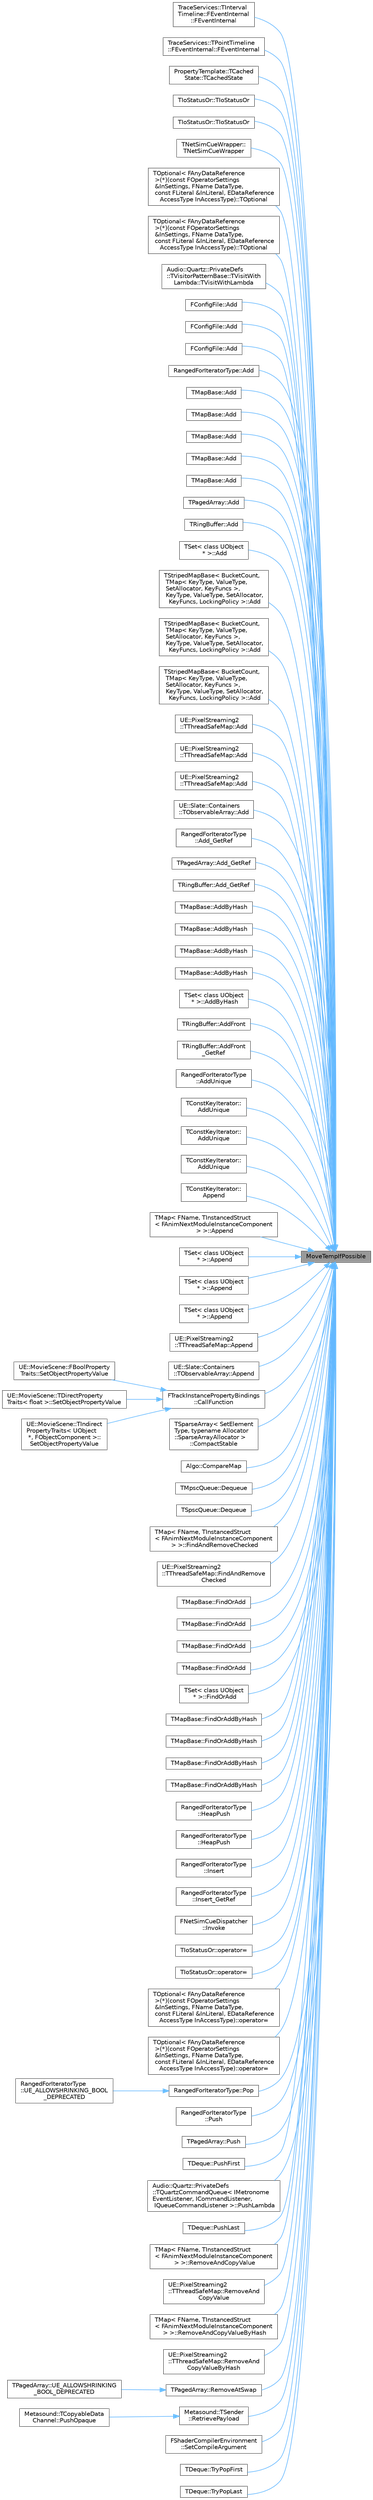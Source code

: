 digraph "MoveTempIfPossible"
{
 // INTERACTIVE_SVG=YES
 // LATEX_PDF_SIZE
  bgcolor="transparent";
  edge [fontname=Helvetica,fontsize=10,labelfontname=Helvetica,labelfontsize=10];
  node [fontname=Helvetica,fontsize=10,shape=box,height=0.2,width=0.4];
  rankdir="RL";
  Node1 [id="Node000001",label="MoveTempIfPossible",height=0.2,width=0.4,color="gray40", fillcolor="grey60", style="filled", fontcolor="black",tooltip="MoveTempIfPossible will cast a reference to an rvalue reference."];
  Node1 -> Node2 [id="edge1_Node000001_Node000002",dir="back",color="steelblue1",style="solid",tooltip=" "];
  Node2 [id="Node000002",label="TraceServices::TInterval\lTimeline::FEventInternal\l::FEventInternal",height=0.2,width=0.4,color="grey40", fillcolor="white", style="filled",URL="$d4/d0c/structTraceServices_1_1TIntervalTimeline_1_1FEventInternal.html#adbd367e854537f44bcc0211664ddee93",tooltip=" "];
  Node1 -> Node3 [id="edge2_Node000001_Node000003",dir="back",color="steelblue1",style="solid",tooltip=" "];
  Node3 [id="Node000003",label="TraceServices::TPointTimeline\l::FEventInternal::FEventInternal",height=0.2,width=0.4,color="grey40", fillcolor="white", style="filled",URL="$de/d1a/structTraceServices_1_1TPointTimeline_1_1FEventInternal.html#a036aeeacd744595a966e394c2b3a729b",tooltip=" "];
  Node1 -> Node4 [id="edge3_Node000001_Node000004",dir="back",color="steelblue1",style="solid",tooltip=" "];
  Node4 [id="Node000004",label="PropertyTemplate::TCached\lState::TCachedState",height=0.2,width=0.4,color="grey40", fillcolor="white", style="filled",URL="$dd/dc5/structPropertyTemplate_1_1TCachedState.html#a41b7ce99132cce0429132c8b607cbef9",tooltip=" "];
  Node1 -> Node5 [id="edge4_Node000001_Node000005",dir="back",color="steelblue1",style="solid",tooltip=" "];
  Node5 [id="Node000005",label="TIoStatusOr::TIoStatusOr",height=0.2,width=0.4,color="grey40", fillcolor="white", style="filled",URL="$de/d3b/classTIoStatusOr.html#ae473ae82d4e2cc0cde5e3520ba160830",tooltip=" "];
  Node1 -> Node6 [id="edge5_Node000001_Node000006",dir="back",color="steelblue1",style="solid",tooltip=" "];
  Node6 [id="Node000006",label="TIoStatusOr::TIoStatusOr",height=0.2,width=0.4,color="grey40", fillcolor="white", style="filled",URL="$de/d3b/classTIoStatusOr.html#a9ae55438963ce42d3b5f8f35df392c3f",tooltip=" "];
  Node1 -> Node7 [id="edge6_Node000001_Node000007",dir="back",color="steelblue1",style="solid",tooltip=" "];
  Node7 [id="Node000007",label="TNetSimCueWrapper::\lTNetSimCueWrapper",height=0.2,width=0.4,color="grey40", fillcolor="white", style="filled",URL="$d7/d72/structTNetSimCueWrapper.html#aed6e6e8e67fa2d14db10c4cc7fb0ac99",tooltip=" "];
  Node1 -> Node8 [id="edge7_Node000001_Node000008",dir="back",color="steelblue1",style="solid",tooltip=" "];
  Node8 [id="Node000008",label="TOptional\< FAnyDataReference\l \>(*)(const FOperatorSettings\l &InSettings, FName DataType,\l const FLiteral &InLiteral, EDataReference\lAccessType InAccessType)::TOptional",height=0.2,width=0.4,color="grey40", fillcolor="white", style="filled",URL="$d7/d70/structTOptional.html#a5a5f67a72126c2895e6b5755c278518c",tooltip=" "];
  Node1 -> Node9 [id="edge8_Node000001_Node000009",dir="back",color="steelblue1",style="solid",tooltip=" "];
  Node9 [id="Node000009",label="TOptional\< FAnyDataReference\l \>(*)(const FOperatorSettings\l &InSettings, FName DataType,\l const FLiteral &InLiteral, EDataReference\lAccessType InAccessType)::TOptional",height=0.2,width=0.4,color="grey40", fillcolor="white", style="filled",URL="$d7/d70/structTOptional.html#a7af6b6db429021db7c403910641033d1",tooltip=" "];
  Node1 -> Node10 [id="edge9_Node000001_Node000010",dir="back",color="steelblue1",style="solid",tooltip=" "];
  Node10 [id="Node000010",label="Audio::Quartz::PrivateDefs\l::TVisitorPatternBase::TVisitWith\lLambda::TVisitWithLambda",height=0.2,width=0.4,color="grey40", fillcolor="white", style="filled",URL="$dc/d20/classAudio_1_1Quartz_1_1PrivateDefs_1_1TVisitorPatternBase_1_1TVisitWithLambda.html#aac5782f602c2d2641022dfb5d797ec78",tooltip=" "];
  Node1 -> Node11 [id="edge10_Node000001_Node000011",dir="back",color="steelblue1",style="solid",tooltip=" "];
  Node11 [id="Node000011",label="FConfigFile::Add",height=0.2,width=0.4,color="grey40", fillcolor="white", style="filled",URL="$da/d8b/classFConfigFile.html#a7982625679747f48ba3db58f9b683405",tooltip=" "];
  Node1 -> Node12 [id="edge11_Node000001_Node000012",dir="back",color="steelblue1",style="solid",tooltip=" "];
  Node12 [id="Node000012",label="FConfigFile::Add",height=0.2,width=0.4,color="grey40", fillcolor="white", style="filled",URL="$da/d8b/classFConfigFile.html#a217c93cd469b211f6679b7c6f301c8ff",tooltip=" "];
  Node1 -> Node13 [id="edge12_Node000001_Node000013",dir="back",color="steelblue1",style="solid",tooltip=" "];
  Node13 [id="Node000013",label="FConfigFile::Add",height=0.2,width=0.4,color="grey40", fillcolor="white", style="filled",URL="$da/d8b/classFConfigFile.html#a548c57b8bff66544756b5eb6531c6ade",tooltip=" "];
  Node1 -> Node14 [id="edge13_Node000001_Node000014",dir="back",color="steelblue1",style="solid",tooltip=" "];
  Node14 [id="Node000014",label="RangedForIteratorType::Add",height=0.2,width=0.4,color="grey40", fillcolor="white", style="filled",URL="$d4/d52/classTArray.html#a94f6bf2bef04382fc79010abad57d823",tooltip=" "];
  Node1 -> Node15 [id="edge14_Node000001_Node000015",dir="back",color="steelblue1",style="solid",tooltip=" "];
  Node15 [id="Node000015",label="TMapBase::Add",height=0.2,width=0.4,color="grey40", fillcolor="white", style="filled",URL="$d8/dad/classTMapBase.html#aeb0e1b17b6c0a2efabc92aca5c31037c",tooltip=" "];
  Node1 -> Node16 [id="edge15_Node000001_Node000016",dir="back",color="steelblue1",style="solid",tooltip=" "];
  Node16 [id="Node000016",label="TMapBase::Add",height=0.2,width=0.4,color="grey40", fillcolor="white", style="filled",URL="$d8/dad/classTMapBase.html#a82d8465d90e1c670764443137967bd3b",tooltip=" "];
  Node1 -> Node17 [id="edge16_Node000001_Node000017",dir="back",color="steelblue1",style="solid",tooltip=" "];
  Node17 [id="Node000017",label="TMapBase::Add",height=0.2,width=0.4,color="grey40", fillcolor="white", style="filled",URL="$d8/dad/classTMapBase.html#aa62c16acc52880451b05b7e6acf7175b",tooltip=" "];
  Node1 -> Node18 [id="edge17_Node000001_Node000018",dir="back",color="steelblue1",style="solid",tooltip=" "];
  Node18 [id="Node000018",label="TMapBase::Add",height=0.2,width=0.4,color="grey40", fillcolor="white", style="filled",URL="$d8/dad/classTMapBase.html#a2227f02891908f56bd778b032b133fd0",tooltip=" "];
  Node1 -> Node19 [id="edge18_Node000001_Node000019",dir="back",color="steelblue1",style="solid",tooltip=" "];
  Node19 [id="Node000019",label="TMapBase::Add",height=0.2,width=0.4,color="grey40", fillcolor="white", style="filled",URL="$d8/dad/classTMapBase.html#ac6232f491f50aa808db15d7ebe8a56e5",tooltip=" "];
  Node1 -> Node20 [id="edge19_Node000001_Node000020",dir="back",color="steelblue1",style="solid",tooltip=" "];
  Node20 [id="Node000020",label="TPagedArray::Add",height=0.2,width=0.4,color="grey40", fillcolor="white", style="filled",URL="$d7/d79/classTPagedArray.html#aba0815fbac55aca61ea54793f715db10",tooltip=" "];
  Node1 -> Node21 [id="edge20_Node000001_Node000021",dir="back",color="steelblue1",style="solid",tooltip=" "];
  Node21 [id="Node000021",label="TRingBuffer::Add",height=0.2,width=0.4,color="grey40", fillcolor="white", style="filled",URL="$d7/d46/classTRingBuffer.html#afc0d4af47b8bdcdc564de8a0f981ca0e",tooltip="Add a new element after the back pointer of the RingBuffer, resizing if necessary."];
  Node1 -> Node22 [id="edge21_Node000001_Node000022",dir="back",color="steelblue1",style="solid",tooltip=" "];
  Node22 [id="Node000022",label="TSet\< class UObject\l * \>::Add",height=0.2,width=0.4,color="grey40", fillcolor="white", style="filled",URL="$d5/d15/classTSet.html#a6ebf3ade06535186eb302cbcc5b83bd3",tooltip=" "];
  Node1 -> Node23 [id="edge22_Node000001_Node000023",dir="back",color="steelblue1",style="solid",tooltip=" "];
  Node23 [id="Node000023",label="TStripedMapBase\< BucketCount,\l TMap\< KeyType, ValueType,\l SetAllocator, KeyFuncs \>,\l KeyType, ValueType, SetAllocator,\l KeyFuncs, LockingPolicy \>::Add",height=0.2,width=0.4,color="grey40", fillcolor="white", style="filled",URL="$db/df4/classTStripedMapBase.html#ad606ada2f3b51fdc82ad1251fb640065",tooltip=" "];
  Node1 -> Node24 [id="edge23_Node000001_Node000024",dir="back",color="steelblue1",style="solid",tooltip=" "];
  Node24 [id="Node000024",label="TStripedMapBase\< BucketCount,\l TMap\< KeyType, ValueType,\l SetAllocator, KeyFuncs \>,\l KeyType, ValueType, SetAllocator,\l KeyFuncs, LockingPolicy \>::Add",height=0.2,width=0.4,color="grey40", fillcolor="white", style="filled",URL="$db/df4/classTStripedMapBase.html#a03f2f0b5f4e76dce2024c7cb4edb8892",tooltip=" "];
  Node1 -> Node25 [id="edge24_Node000001_Node000025",dir="back",color="steelblue1",style="solid",tooltip=" "];
  Node25 [id="Node000025",label="TStripedMapBase\< BucketCount,\l TMap\< KeyType, ValueType,\l SetAllocator, KeyFuncs \>,\l KeyType, ValueType, SetAllocator,\l KeyFuncs, LockingPolicy \>::Add",height=0.2,width=0.4,color="grey40", fillcolor="white", style="filled",URL="$db/df4/classTStripedMapBase.html#a275424493aedd5c1bb6f2eefb8d04e25",tooltip=" "];
  Node1 -> Node26 [id="edge25_Node000001_Node000026",dir="back",color="steelblue1",style="solid",tooltip=" "];
  Node26 [id="Node000026",label="UE::PixelStreaming2\l::TThreadSafeMap::Add",height=0.2,width=0.4,color="grey40", fillcolor="white", style="filled",URL="$d3/d49/classUE_1_1PixelStreaming2_1_1TThreadSafeMap.html#ab8720112789e1d5c17d9099ca4e800a5",tooltip=" "];
  Node1 -> Node27 [id="edge26_Node000001_Node000027",dir="back",color="steelblue1",style="solid",tooltip=" "];
  Node27 [id="Node000027",label="UE::PixelStreaming2\l::TThreadSafeMap::Add",height=0.2,width=0.4,color="grey40", fillcolor="white", style="filled",URL="$d3/d49/classUE_1_1PixelStreaming2_1_1TThreadSafeMap.html#a602e8324a4173b3e89767dc058b5c727",tooltip=" "];
  Node1 -> Node28 [id="edge27_Node000001_Node000028",dir="back",color="steelblue1",style="solid",tooltip=" "];
  Node28 [id="Node000028",label="UE::PixelStreaming2\l::TThreadSafeMap::Add",height=0.2,width=0.4,color="grey40", fillcolor="white", style="filled",URL="$d3/d49/classUE_1_1PixelStreaming2_1_1TThreadSafeMap.html#adbf420625d9423b40049184a379de20a",tooltip=" "];
  Node1 -> Node29 [id="edge28_Node000001_Node000029",dir="back",color="steelblue1",style="solid",tooltip=" "];
  Node29 [id="Node000029",label="UE::Slate::Containers\l::TObservableArray::Add",height=0.2,width=0.4,color="grey40", fillcolor="white", style="filled",URL="$df/dd7/structUE_1_1Slate_1_1Containers_1_1TObservableArray.html#a43ea168c6335d5d0de28f2bbd788267a",tooltip=" "];
  Node1 -> Node30 [id="edge29_Node000001_Node000030",dir="back",color="steelblue1",style="solid",tooltip=" "];
  Node30 [id="Node000030",label="RangedForIteratorType\l::Add_GetRef",height=0.2,width=0.4,color="grey40", fillcolor="white", style="filled",URL="$d4/d52/classTArray.html#afe94024dc71e2359caa7ec0f9a210d08",tooltip=" "];
  Node1 -> Node31 [id="edge30_Node000001_Node000031",dir="back",color="steelblue1",style="solid",tooltip=" "];
  Node31 [id="Node000031",label="TPagedArray::Add_GetRef",height=0.2,width=0.4,color="grey40", fillcolor="white", style="filled",URL="$d7/d79/classTPagedArray.html#abe83f7fc25f11cfaa00462fa2abaff84",tooltip=" "];
  Node1 -> Node32 [id="edge31_Node000001_Node000032",dir="back",color="steelblue1",style="solid",tooltip=" "];
  Node32 [id="Node000032",label="TRingBuffer::Add_GetRef",height=0.2,width=0.4,color="grey40", fillcolor="white", style="filled",URL="$d7/d46/classTRingBuffer.html#a9ec58736bd2b2145a5f7b85d6d24c30d",tooltip="Add a new element after the back pointer of the RingBuffer, resizing if necessary."];
  Node1 -> Node33 [id="edge32_Node000001_Node000033",dir="back",color="steelblue1",style="solid",tooltip=" "];
  Node33 [id="Node000033",label="TMapBase::AddByHash",height=0.2,width=0.4,color="grey40", fillcolor="white", style="filled",URL="$d8/dad/classTMapBase.html#a61ed21f12af1cba7cbd31a6c7e65cb84",tooltip=" "];
  Node1 -> Node34 [id="edge33_Node000001_Node000034",dir="back",color="steelblue1",style="solid",tooltip=" "];
  Node34 [id="Node000034",label="TMapBase::AddByHash",height=0.2,width=0.4,color="grey40", fillcolor="white", style="filled",URL="$d8/dad/classTMapBase.html#a6a6655601d830893fe9ef41a94bf2b42",tooltip=" "];
  Node1 -> Node35 [id="edge34_Node000001_Node000035",dir="back",color="steelblue1",style="solid",tooltip=" "];
  Node35 [id="Node000035",label="TMapBase::AddByHash",height=0.2,width=0.4,color="grey40", fillcolor="white", style="filled",URL="$d8/dad/classTMapBase.html#a70ee1ce7827fe00cd84e8bd75925d298",tooltip=" "];
  Node1 -> Node36 [id="edge35_Node000001_Node000036",dir="back",color="steelblue1",style="solid",tooltip=" "];
  Node36 [id="Node000036",label="TMapBase::AddByHash",height=0.2,width=0.4,color="grey40", fillcolor="white", style="filled",URL="$d8/dad/classTMapBase.html#aca7a50086121edd3421becb6e5410787",tooltip=" "];
  Node1 -> Node37 [id="edge36_Node000001_Node000037",dir="back",color="steelblue1",style="solid",tooltip=" "];
  Node37 [id="Node000037",label="TSet\< class UObject\l * \>::AddByHash",height=0.2,width=0.4,color="grey40", fillcolor="white", style="filled",URL="$d5/d15/classTSet.html#aaaf0506cc60292416d3081a16501950f",tooltip=" "];
  Node1 -> Node38 [id="edge37_Node000001_Node000038",dir="back",color="steelblue1",style="solid",tooltip=" "];
  Node38 [id="Node000038",label="TRingBuffer::AddFront",height=0.2,width=0.4,color="grey40", fillcolor="white", style="filled",URL="$d7/d46/classTRingBuffer.html#afecab01b944e8105ee3ef8aac0ff5b89",tooltip="Add a new element before the front pointer of the RingBuffer, resizing if necessary."];
  Node1 -> Node39 [id="edge38_Node000001_Node000039",dir="back",color="steelblue1",style="solid",tooltip=" "];
  Node39 [id="Node000039",label="TRingBuffer::AddFront\l_GetRef",height=0.2,width=0.4,color="grey40", fillcolor="white", style="filled",URL="$d7/d46/classTRingBuffer.html#afc9361e3cb4ea129c868321fa05f8bfe",tooltip="Add a new element before the front pointer of the RingBuffer, resizing if necessary."];
  Node1 -> Node40 [id="edge39_Node000001_Node000040",dir="back",color="steelblue1",style="solid",tooltip=" "];
  Node40 [id="Node000040",label="RangedForIteratorType\l::AddUnique",height=0.2,width=0.4,color="grey40", fillcolor="white", style="filled",URL="$d4/d52/classTArray.html#ac002bc5bff03e6d59914273ce9af31b2",tooltip=" "];
  Node1 -> Node41 [id="edge40_Node000001_Node000041",dir="back",color="steelblue1",style="solid",tooltip=" "];
  Node41 [id="Node000041",label="TConstKeyIterator::\lAddUnique",height=0.2,width=0.4,color="grey40", fillcolor="white", style="filled",URL="$d2/df5/classTMultiMap.html#aea47dfa3c46f85ebc4410112407cd47f",tooltip=" "];
  Node1 -> Node42 [id="edge41_Node000001_Node000042",dir="back",color="steelblue1",style="solid",tooltip=" "];
  Node42 [id="Node000042",label="TConstKeyIterator::\lAddUnique",height=0.2,width=0.4,color="grey40", fillcolor="white", style="filled",URL="$d2/df5/classTMultiMap.html#acd5c43a266e99c02cde36f0a75ad659e",tooltip=" "];
  Node1 -> Node43 [id="edge42_Node000001_Node000043",dir="back",color="steelblue1",style="solid",tooltip=" "];
  Node43 [id="Node000043",label="TConstKeyIterator::\lAddUnique",height=0.2,width=0.4,color="grey40", fillcolor="white", style="filled",URL="$d2/df5/classTMultiMap.html#a53d06df979dcac049c67e7d1c8a32c6c",tooltip=" "];
  Node1 -> Node44 [id="edge43_Node000001_Node000044",dir="back",color="steelblue1",style="solid",tooltip=" "];
  Node44 [id="Node000044",label="TConstKeyIterator::\lAppend",height=0.2,width=0.4,color="grey40", fillcolor="white", style="filled",URL="$d2/df5/classTMultiMap.html#a1a9d97a58a7a6e55b89227f639ef741f",tooltip=" "];
  Node1 -> Node45 [id="edge44_Node000001_Node000045",dir="back",color="steelblue1",style="solid",tooltip=" "];
  Node45 [id="Node000045",label="TMap\< FName, TInstancedStruct\l\< FAnimNextModuleInstanceComponent\l \> \>::Append",height=0.2,width=0.4,color="grey40", fillcolor="white", style="filled",URL="$d8/da9/classTMap.html#a13371845f3d6b1fea6da14bbb15a387a",tooltip=" "];
  Node1 -> Node46 [id="edge45_Node000001_Node000046",dir="back",color="steelblue1",style="solid",tooltip=" "];
  Node46 [id="Node000046",label="TSet\< class UObject\l * \>::Append",height=0.2,width=0.4,color="grey40", fillcolor="white", style="filled",URL="$d5/d15/classTSet.html#aa5e7d514e0e58a9be95d5f70046eb680",tooltip=" "];
  Node1 -> Node47 [id="edge46_Node000001_Node000047",dir="back",color="steelblue1",style="solid",tooltip=" "];
  Node47 [id="Node000047",label="TSet\< class UObject\l * \>::Append",height=0.2,width=0.4,color="grey40", fillcolor="white", style="filled",URL="$d5/d15/classTSet.html#a89a780f962f800ab70001c9ccfc18d46",tooltip=" "];
  Node1 -> Node48 [id="edge47_Node000001_Node000048",dir="back",color="steelblue1",style="solid",tooltip=" "];
  Node48 [id="Node000048",label="TSet\< class UObject\l * \>::Append",height=0.2,width=0.4,color="grey40", fillcolor="white", style="filled",URL="$d5/d15/classTSet.html#a34b4e92e92ddc142ee63d2f76026e6a2",tooltip=" "];
  Node1 -> Node49 [id="edge48_Node000001_Node000049",dir="back",color="steelblue1",style="solid",tooltip=" "];
  Node49 [id="Node000049",label="UE::PixelStreaming2\l::TThreadSafeMap::Append",height=0.2,width=0.4,color="grey40", fillcolor="white", style="filled",URL="$d3/d49/classUE_1_1PixelStreaming2_1_1TThreadSafeMap.html#af82466173c0fc9db94d2c8f9f449fc71",tooltip="Move all items from another map into our map (if any keys are in both, the value from the other map w..."];
  Node1 -> Node50 [id="edge49_Node000001_Node000050",dir="back",color="steelblue1",style="solid",tooltip=" "];
  Node50 [id="Node000050",label="UE::Slate::Containers\l::TObservableArray::Append",height=0.2,width=0.4,color="grey40", fillcolor="white", style="filled",URL="$df/dd7/structUE_1_1Slate_1_1Containers_1_1TObservableArray.html#aedc3228473edd053a556bc536ddac431",tooltip=" "];
  Node1 -> Node51 [id="edge50_Node000001_Node000051",dir="back",color="steelblue1",style="solid",tooltip=" "];
  Node51 [id="Node000051",label="FTrackInstancePropertyBindings\l::CallFunction",height=0.2,width=0.4,color="grey40", fillcolor="white", style="filled",URL="$de/d6c/classFTrackInstancePropertyBindings.html#a5a44f9ac82e5bbb9302aab1887f2fc17",tooltip="Calls the setter function for a specific runtime object or if the setter function does not exist,..."];
  Node51 -> Node52 [id="edge51_Node000051_Node000052",dir="back",color="steelblue1",style="solid",tooltip=" "];
  Node52 [id="Node000052",label="UE::MovieScene::FBoolProperty\lTraits::SetObjectPropertyValue",height=0.2,width=0.4,color="grey40", fillcolor="white", style="filled",URL="$df/d04/structUE_1_1MovieScene_1_1FBoolPropertyTraits.html#af2e5fa91c234e51cce434a284f365a56",tooltip=" "];
  Node51 -> Node53 [id="edge52_Node000051_Node000053",dir="back",color="steelblue1",style="solid",tooltip=" "];
  Node53 [id="Node000053",label="UE::MovieScene::TDirectProperty\lTraits\< float \>::SetObjectPropertyValue",height=0.2,width=0.4,color="grey40", fillcolor="white", style="filled",URL="$d2/d38/structUE_1_1MovieScene_1_1TDirectPropertyTraits.html#a6dfa844fc0cbd9faffe1237896a2602e",tooltip=" "];
  Node51 -> Node54 [id="edge53_Node000051_Node000054",dir="back",color="steelblue1",style="solid",tooltip=" "];
  Node54 [id="Node000054",label="UE::MovieScene::TIndirect\lPropertyTraits\< UObject\l *, FObjectComponent \>::\lSetObjectPropertyValue",height=0.2,width=0.4,color="grey40", fillcolor="white", style="filled",URL="$d2/dc1/structUE_1_1MovieScene_1_1TIndirectPropertyTraits.html#a5e3da6afa0659a79831ffa5852ca3ad4",tooltip=" "];
  Node1 -> Node55 [id="edge54_Node000001_Node000055",dir="back",color="steelblue1",style="solid",tooltip=" "];
  Node55 [id="Node000055",label="TSparseArray\< SetElement\lType, typename Allocator\l::SparseArrayAllocator \>\l::CompactStable",height=0.2,width=0.4,color="grey40", fillcolor="white", style="filled",URL="$d0/db8/classTSparseArray.html#adf0d4dec7c3f816cfc427cabfa4f5f59",tooltip=" "];
  Node1 -> Node56 [id="edge55_Node000001_Node000056",dir="back",color="steelblue1",style="solid",tooltip=" "];
  Node56 [id="Node000056",label="Algo::CompareMap",height=0.2,width=0.4,color="grey40", fillcolor="white", style="filled",URL="$db/d33/namespaceAlgo.html#a83babe5d478139d7ad8d836e2621e420",tooltip=" "];
  Node1 -> Node57 [id="edge56_Node000001_Node000057",dir="back",color="steelblue1",style="solid",tooltip=" "];
  Node57 [id="Node000057",label="TMpscQueue::Dequeue",height=0.2,width=0.4,color="grey40", fillcolor="white", style="filled",URL="$d1/d90/classTMpscQueue.html#a73bb27a83f90acfe2a96cc21b681629d",tooltip=" "];
  Node1 -> Node58 [id="edge57_Node000001_Node000058",dir="back",color="steelblue1",style="solid",tooltip=" "];
  Node58 [id="Node000058",label="TSpscQueue::Dequeue",height=0.2,width=0.4,color="grey40", fillcolor="white", style="filled",URL="$df/ddd/classTSpscQueue.html#a5556748a5b55b565a91685a0cb18a3f9",tooltip=" "];
  Node1 -> Node59 [id="edge58_Node000001_Node000059",dir="back",color="steelblue1",style="solid",tooltip=" "];
  Node59 [id="Node000059",label="TMap\< FName, TInstancedStruct\l\< FAnimNextModuleInstanceComponent\l \> \>::FindAndRemoveChecked",height=0.2,width=0.4,color="grey40", fillcolor="white", style="filled",URL="$d8/da9/classTMap.html#aabafd7121c9e8664b92806e412ed98a0",tooltip=" "];
  Node1 -> Node60 [id="edge59_Node000001_Node000060",dir="back",color="steelblue1",style="solid",tooltip=" "];
  Node60 [id="Node000060",label="UE::PixelStreaming2\l::TThreadSafeMap::FindAndRemove\lChecked",height=0.2,width=0.4,color="grey40", fillcolor="white", style="filled",URL="$d3/d49/classUE_1_1PixelStreaming2_1_1TThreadSafeMap.html#a062bd57bfeec1e2b74adbcf0ff65d6f1",tooltip="Find a pair with the specified key, removes it from the map, and returns the value part of the pair."];
  Node1 -> Node61 [id="edge60_Node000001_Node000061",dir="back",color="steelblue1",style="solid",tooltip=" "];
  Node61 [id="Node000061",label="TMapBase::FindOrAdd",height=0.2,width=0.4,color="grey40", fillcolor="white", style="filled",URL="$d8/dad/classTMapBase.html#a9c463b414536bd027b2b1f211f9f0127",tooltip=" "];
  Node1 -> Node62 [id="edge61_Node000001_Node000062",dir="back",color="steelblue1",style="solid",tooltip=" "];
  Node62 [id="Node000062",label="TMapBase::FindOrAdd",height=0.2,width=0.4,color="grey40", fillcolor="white", style="filled",URL="$d8/dad/classTMapBase.html#a7110088075cc48ea0cac7bdafafde54d",tooltip=" "];
  Node1 -> Node63 [id="edge62_Node000001_Node000063",dir="back",color="steelblue1",style="solid",tooltip=" "];
  Node63 [id="Node000063",label="TMapBase::FindOrAdd",height=0.2,width=0.4,color="grey40", fillcolor="white", style="filled",URL="$d8/dad/classTMapBase.html#ad3865b270177ffcbf4365ba02573492b",tooltip=" "];
  Node1 -> Node64 [id="edge63_Node000001_Node000064",dir="back",color="steelblue1",style="solid",tooltip=" "];
  Node64 [id="Node000064",label="TMapBase::FindOrAdd",height=0.2,width=0.4,color="grey40", fillcolor="white", style="filled",URL="$d8/dad/classTMapBase.html#a9d03eff6472a5081bff877b6f1822d16",tooltip=" "];
  Node1 -> Node65 [id="edge64_Node000001_Node000065",dir="back",color="steelblue1",style="solid",tooltip=" "];
  Node65 [id="Node000065",label="TSet\< class UObject\l * \>::FindOrAdd",height=0.2,width=0.4,color="grey40", fillcolor="white", style="filled",URL="$d5/d15/classTSet.html#a956630d2e32aba9a94191bd0a343ffb2",tooltip=" "];
  Node1 -> Node66 [id="edge65_Node000001_Node000066",dir="back",color="steelblue1",style="solid",tooltip=" "];
  Node66 [id="Node000066",label="TMapBase::FindOrAddByHash",height=0.2,width=0.4,color="grey40", fillcolor="white", style="filled",URL="$d8/dad/classTMapBase.html#a28fb7da456b75f8bca9e840610cb0d93",tooltip=" "];
  Node1 -> Node67 [id="edge66_Node000001_Node000067",dir="back",color="steelblue1",style="solid",tooltip=" "];
  Node67 [id="Node000067",label="TMapBase::FindOrAddByHash",height=0.2,width=0.4,color="grey40", fillcolor="white", style="filled",URL="$d8/dad/classTMapBase.html#a69ebb61877e6214f8801a25e8ea22805",tooltip=" "];
  Node1 -> Node68 [id="edge67_Node000001_Node000068",dir="back",color="steelblue1",style="solid",tooltip=" "];
  Node68 [id="Node000068",label="TMapBase::FindOrAddByHash",height=0.2,width=0.4,color="grey40", fillcolor="white", style="filled",URL="$d8/dad/classTMapBase.html#aa8a9c1cfd7334efa09fad7bb9af056d5",tooltip=" "];
  Node1 -> Node69 [id="edge68_Node000001_Node000069",dir="back",color="steelblue1",style="solid",tooltip=" "];
  Node69 [id="Node000069",label="TMapBase::FindOrAddByHash",height=0.2,width=0.4,color="grey40", fillcolor="white", style="filled",URL="$d8/dad/classTMapBase.html#a92e105ed13f2283168b53a0e3115d78a",tooltip=" "];
  Node1 -> Node70 [id="edge69_Node000001_Node000070",dir="back",color="steelblue1",style="solid",tooltip=" "];
  Node70 [id="Node000070",label="RangedForIteratorType\l::HeapPush",height=0.2,width=0.4,color="grey40", fillcolor="white", style="filled",URL="$d4/d52/classTArray.html#a97a57badb82bf2451af3e259abf70e61",tooltip=" "];
  Node1 -> Node71 [id="edge70_Node000001_Node000071",dir="back",color="steelblue1",style="solid",tooltip=" "];
  Node71 [id="Node000071",label="RangedForIteratorType\l::HeapPush",height=0.2,width=0.4,color="grey40", fillcolor="white", style="filled",URL="$d4/d52/classTArray.html#a3680e1b85734fb4c979dba8c01c24fd8",tooltip=" "];
  Node1 -> Node72 [id="edge71_Node000001_Node000072",dir="back",color="steelblue1",style="solid",tooltip=" "];
  Node72 [id="Node000072",label="RangedForIteratorType\l::Insert",height=0.2,width=0.4,color="grey40", fillcolor="white", style="filled",URL="$d4/d52/classTArray.html#ac793f3a64f17df95a45b4139a18a16f8",tooltip=" "];
  Node1 -> Node73 [id="edge72_Node000001_Node000073",dir="back",color="steelblue1",style="solid",tooltip=" "];
  Node73 [id="Node000073",label="RangedForIteratorType\l::Insert_GetRef",height=0.2,width=0.4,color="grey40", fillcolor="white", style="filled",URL="$d4/d52/classTArray.html#adc80e5a18f7fe6f1e600860ad2a9840a",tooltip=" "];
  Node1 -> Node74 [id="edge73_Node000001_Node000074",dir="back",color="steelblue1",style="solid",tooltip=" "];
  Node74 [id="Node000074",label="FNetSimCueDispatcher\l::Invoke",height=0.2,width=0.4,color="grey40", fillcolor="white", style="filled",URL="$df/d26/structFNetSimCueDispatcher.html#a78cd40e664e4ab9bbb0c4ccb6ab927c2",tooltip=" "];
  Node1 -> Node75 [id="edge74_Node000001_Node000075",dir="back",color="steelblue1",style="solid",tooltip=" "];
  Node75 [id="Node000075",label="TIoStatusOr::operator=",height=0.2,width=0.4,color="grey40", fillcolor="white", style="filled",URL="$de/d3b/classTIoStatusOr.html#afd254d970d02b1b24dc40044dc79740a",tooltip=" "];
  Node1 -> Node76 [id="edge75_Node000001_Node000076",dir="back",color="steelblue1",style="solid",tooltip=" "];
  Node76 [id="Node000076",label="TIoStatusOr::operator=",height=0.2,width=0.4,color="grey40", fillcolor="white", style="filled",URL="$de/d3b/classTIoStatusOr.html#a0d83e749116803e9d7ed0cc281f54970",tooltip=" "];
  Node1 -> Node77 [id="edge76_Node000001_Node000077",dir="back",color="steelblue1",style="solid",tooltip=" "];
  Node77 [id="Node000077",label="TOptional\< FAnyDataReference\l \>(*)(const FOperatorSettings\l &InSettings, FName DataType,\l const FLiteral &InLiteral, EDataReference\lAccessType InAccessType)::operator=",height=0.2,width=0.4,color="grey40", fillcolor="white", style="filled",URL="$d7/d70/structTOptional.html#a57d121734038a4dc135c02844ef9d49d",tooltip=" "];
  Node1 -> Node78 [id="edge77_Node000001_Node000078",dir="back",color="steelblue1",style="solid",tooltip=" "];
  Node78 [id="Node000078",label="TOptional\< FAnyDataReference\l \>(*)(const FOperatorSettings\l &InSettings, FName DataType,\l const FLiteral &InLiteral, EDataReference\lAccessType InAccessType)::operator=",height=0.2,width=0.4,color="grey40", fillcolor="white", style="filled",URL="$d7/d70/structTOptional.html#afde3aaae724989bac3ddb78bb9e84aef",tooltip=" "];
  Node1 -> Node79 [id="edge78_Node000001_Node000079",dir="back",color="steelblue1",style="solid",tooltip=" "];
  Node79 [id="Node000079",label="RangedForIteratorType::Pop",height=0.2,width=0.4,color="grey40", fillcolor="white", style="filled",URL="$d4/d52/classTArray.html#af75d51184a3b156af56c964be466bce7",tooltip=" "];
  Node79 -> Node80 [id="edge79_Node000079_Node000080",dir="back",color="steelblue1",style="solid",tooltip=" "];
  Node80 [id="Node000080",label="RangedForIteratorType\l::UE_ALLOWSHRINKING_BOOL\l_DEPRECATED",height=0.2,width=0.4,color="grey40", fillcolor="white", style="filled",URL="$d4/d52/classTArray.html#ada39da4dcf80c86d7b6fd6c2b1a30050",tooltip=" "];
  Node1 -> Node81 [id="edge80_Node000001_Node000081",dir="back",color="steelblue1",style="solid",tooltip=" "];
  Node81 [id="Node000081",label="RangedForIteratorType\l::Push",height=0.2,width=0.4,color="grey40", fillcolor="white", style="filled",URL="$d4/d52/classTArray.html#abb160fb208588fe5f3519a1c60ce7074",tooltip=" "];
  Node1 -> Node82 [id="edge81_Node000001_Node000082",dir="back",color="steelblue1",style="solid",tooltip=" "];
  Node82 [id="Node000082",label="TPagedArray::Push",height=0.2,width=0.4,color="grey40", fillcolor="white", style="filled",URL="$d7/d79/classTPagedArray.html#ae24f85c10aeccbca9da7658ae0bb6948",tooltip=" "];
  Node1 -> Node83 [id="edge82_Node000001_Node000083",dir="back",color="steelblue1",style="solid",tooltip=" "];
  Node83 [id="Node000083",label="TDeque::PushFirst",height=0.2,width=0.4,color="grey40", fillcolor="white", style="filled",URL="$dd/df8/classTDeque.html#abe9b33755ff5edf4efecac9a05d02053",tooltip=" "];
  Node1 -> Node84 [id="edge83_Node000001_Node000084",dir="back",color="steelblue1",style="solid",tooltip=" "];
  Node84 [id="Node000084",label="Audio::Quartz::PrivateDefs\l::TQuartzCommandQueue\< IMetronome\lEventListener, ICommandListener,\l IQueueCommandListener \>::PushLambda",height=0.2,width=0.4,color="grey40", fillcolor="white", style="filled",URL="$d9/d4c/classAudio_1_1Quartz_1_1PrivateDefs_1_1TQuartzCommandQueue.html#aeb1cceee557a68923e6f1f93669084f8",tooltip=" "];
  Node1 -> Node85 [id="edge84_Node000001_Node000085",dir="back",color="steelblue1",style="solid",tooltip=" "];
  Node85 [id="Node000085",label="TDeque::PushLast",height=0.2,width=0.4,color="grey40", fillcolor="white", style="filled",URL="$dd/df8/classTDeque.html#ac615d04bfc566689d760009bced6faf3",tooltip=" "];
  Node1 -> Node86 [id="edge85_Node000001_Node000086",dir="back",color="steelblue1",style="solid",tooltip=" "];
  Node86 [id="Node000086",label="TMap\< FName, TInstancedStruct\l\< FAnimNextModuleInstanceComponent\l \> \>::RemoveAndCopyValue",height=0.2,width=0.4,color="grey40", fillcolor="white", style="filled",URL="$d8/da9/classTMap.html#a1fdfae5c4157d2e3188795c2dc733dbe",tooltip=" "];
  Node1 -> Node87 [id="edge86_Node000001_Node000087",dir="back",color="steelblue1",style="solid",tooltip=" "];
  Node87 [id="Node000087",label="UE::PixelStreaming2\l::TThreadSafeMap::RemoveAnd\lCopyValue",height=0.2,width=0.4,color="grey40", fillcolor="white", style="filled",URL="$d3/d49/classUE_1_1PixelStreaming2_1_1TThreadSafeMap.html#a465c8514030f137add50069f6225ed5b",tooltip="Remove the pair with the specified key and copies the value that was removed to the ref parameter."];
  Node1 -> Node88 [id="edge87_Node000001_Node000088",dir="back",color="steelblue1",style="solid",tooltip=" "];
  Node88 [id="Node000088",label="TMap\< FName, TInstancedStruct\l\< FAnimNextModuleInstanceComponent\l \> \>::RemoveAndCopyValueByHash",height=0.2,width=0.4,color="grey40", fillcolor="white", style="filled",URL="$d8/da9/classTMap.html#a9a855b2b984d78aeb7240b10fe39f635",tooltip=" "];
  Node1 -> Node89 [id="edge88_Node000001_Node000089",dir="back",color="steelblue1",style="solid",tooltip=" "];
  Node89 [id="Node000089",label="UE::PixelStreaming2\l::TThreadSafeMap::RemoveAnd\lCopyValueByHash",height=0.2,width=0.4,color="grey40", fillcolor="white", style="filled",URL="$d3/d49/classUE_1_1PixelStreaming2_1_1TThreadSafeMap.html#a43c2b461e453a42cc6f9569b164de5fb",tooltip="See RemoveAndCopyValue() and class documentation section on ByHash() functions."];
  Node1 -> Node90 [id="edge89_Node000001_Node000090",dir="back",color="steelblue1",style="solid",tooltip=" "];
  Node90 [id="Node000090",label="TPagedArray::RemoveAtSwap",height=0.2,width=0.4,color="grey40", fillcolor="white", style="filled",URL="$d7/d79/classTPagedArray.html#aaedb1c1abcf3ae11aab331b7aee62f78",tooltip="Removes the element at the parameter index position and swaps the last element if existent to the sam..."];
  Node90 -> Node91 [id="edge90_Node000090_Node000091",dir="back",color="steelblue1",style="solid",tooltip=" "];
  Node91 [id="Node000091",label="TPagedArray::UE_ALLOWSHRINKING\l_BOOL_DEPRECATED",height=0.2,width=0.4,color="grey40", fillcolor="white", style="filled",URL="$d7/d79/classTPagedArray.html#aadb953d04da04bebfe6f2065ee5a2590",tooltip=" "];
  Node1 -> Node92 [id="edge91_Node000001_Node000092",dir="back",color="steelblue1",style="solid",tooltip=" "];
  Node92 [id="Node000092",label="Metasound::TSender\l::RetrievePayload",height=0.2,width=0.4,color="grey40", fillcolor="white", style="filled",URL="$d0/dc7/classMetasound_1_1TSender.html#a9a1a0f53651e91a402d96af264e13673",tooltip=" "];
  Node92 -> Node93 [id="edge92_Node000092_Node000093",dir="back",color="steelblue1",style="solid",tooltip=" "];
  Node93 [id="Node000093",label="Metasound::TCopyableData\lChannel::PushOpaque",height=0.2,width=0.4,color="grey40", fillcolor="white", style="filled",URL="$d1/d88/classMetasound_1_1TCopyableDataChannel.html#ae4b45b9d93fb1b348d2dc2495791cb92",tooltip=" "];
  Node1 -> Node94 [id="edge93_Node000001_Node000094",dir="back",color="steelblue1",style="solid",tooltip=" "];
  Node94 [id="Node000094",label="FShaderCompilerEnvironment\l::SetCompileArgument",height=0.2,width=0.4,color="grey40", fillcolor="white", style="filled",URL="$d7/d54/structFShaderCompilerEnvironment.html#a3b7998a4c7ee9405edafb867494e2fd8",tooltip=" "];
  Node1 -> Node95 [id="edge94_Node000001_Node000095",dir="back",color="steelblue1",style="solid",tooltip=" "];
  Node95 [id="Node000095",label="TDeque::TryPopFirst",height=0.2,width=0.4,color="grey40", fillcolor="white", style="filled",URL="$dd/df8/classTDeque.html#a5188b2772b95369ab2e891a613be902d",tooltip=" "];
  Node1 -> Node96 [id="edge95_Node000001_Node000096",dir="back",color="steelblue1",style="solid",tooltip=" "];
  Node96 [id="Node000096",label="TDeque::TryPopLast",height=0.2,width=0.4,color="grey40", fillcolor="white", style="filled",URL="$dd/df8/classTDeque.html#a736c51e0bc7c5542e55df2406c0c8633",tooltip=" "];
}
